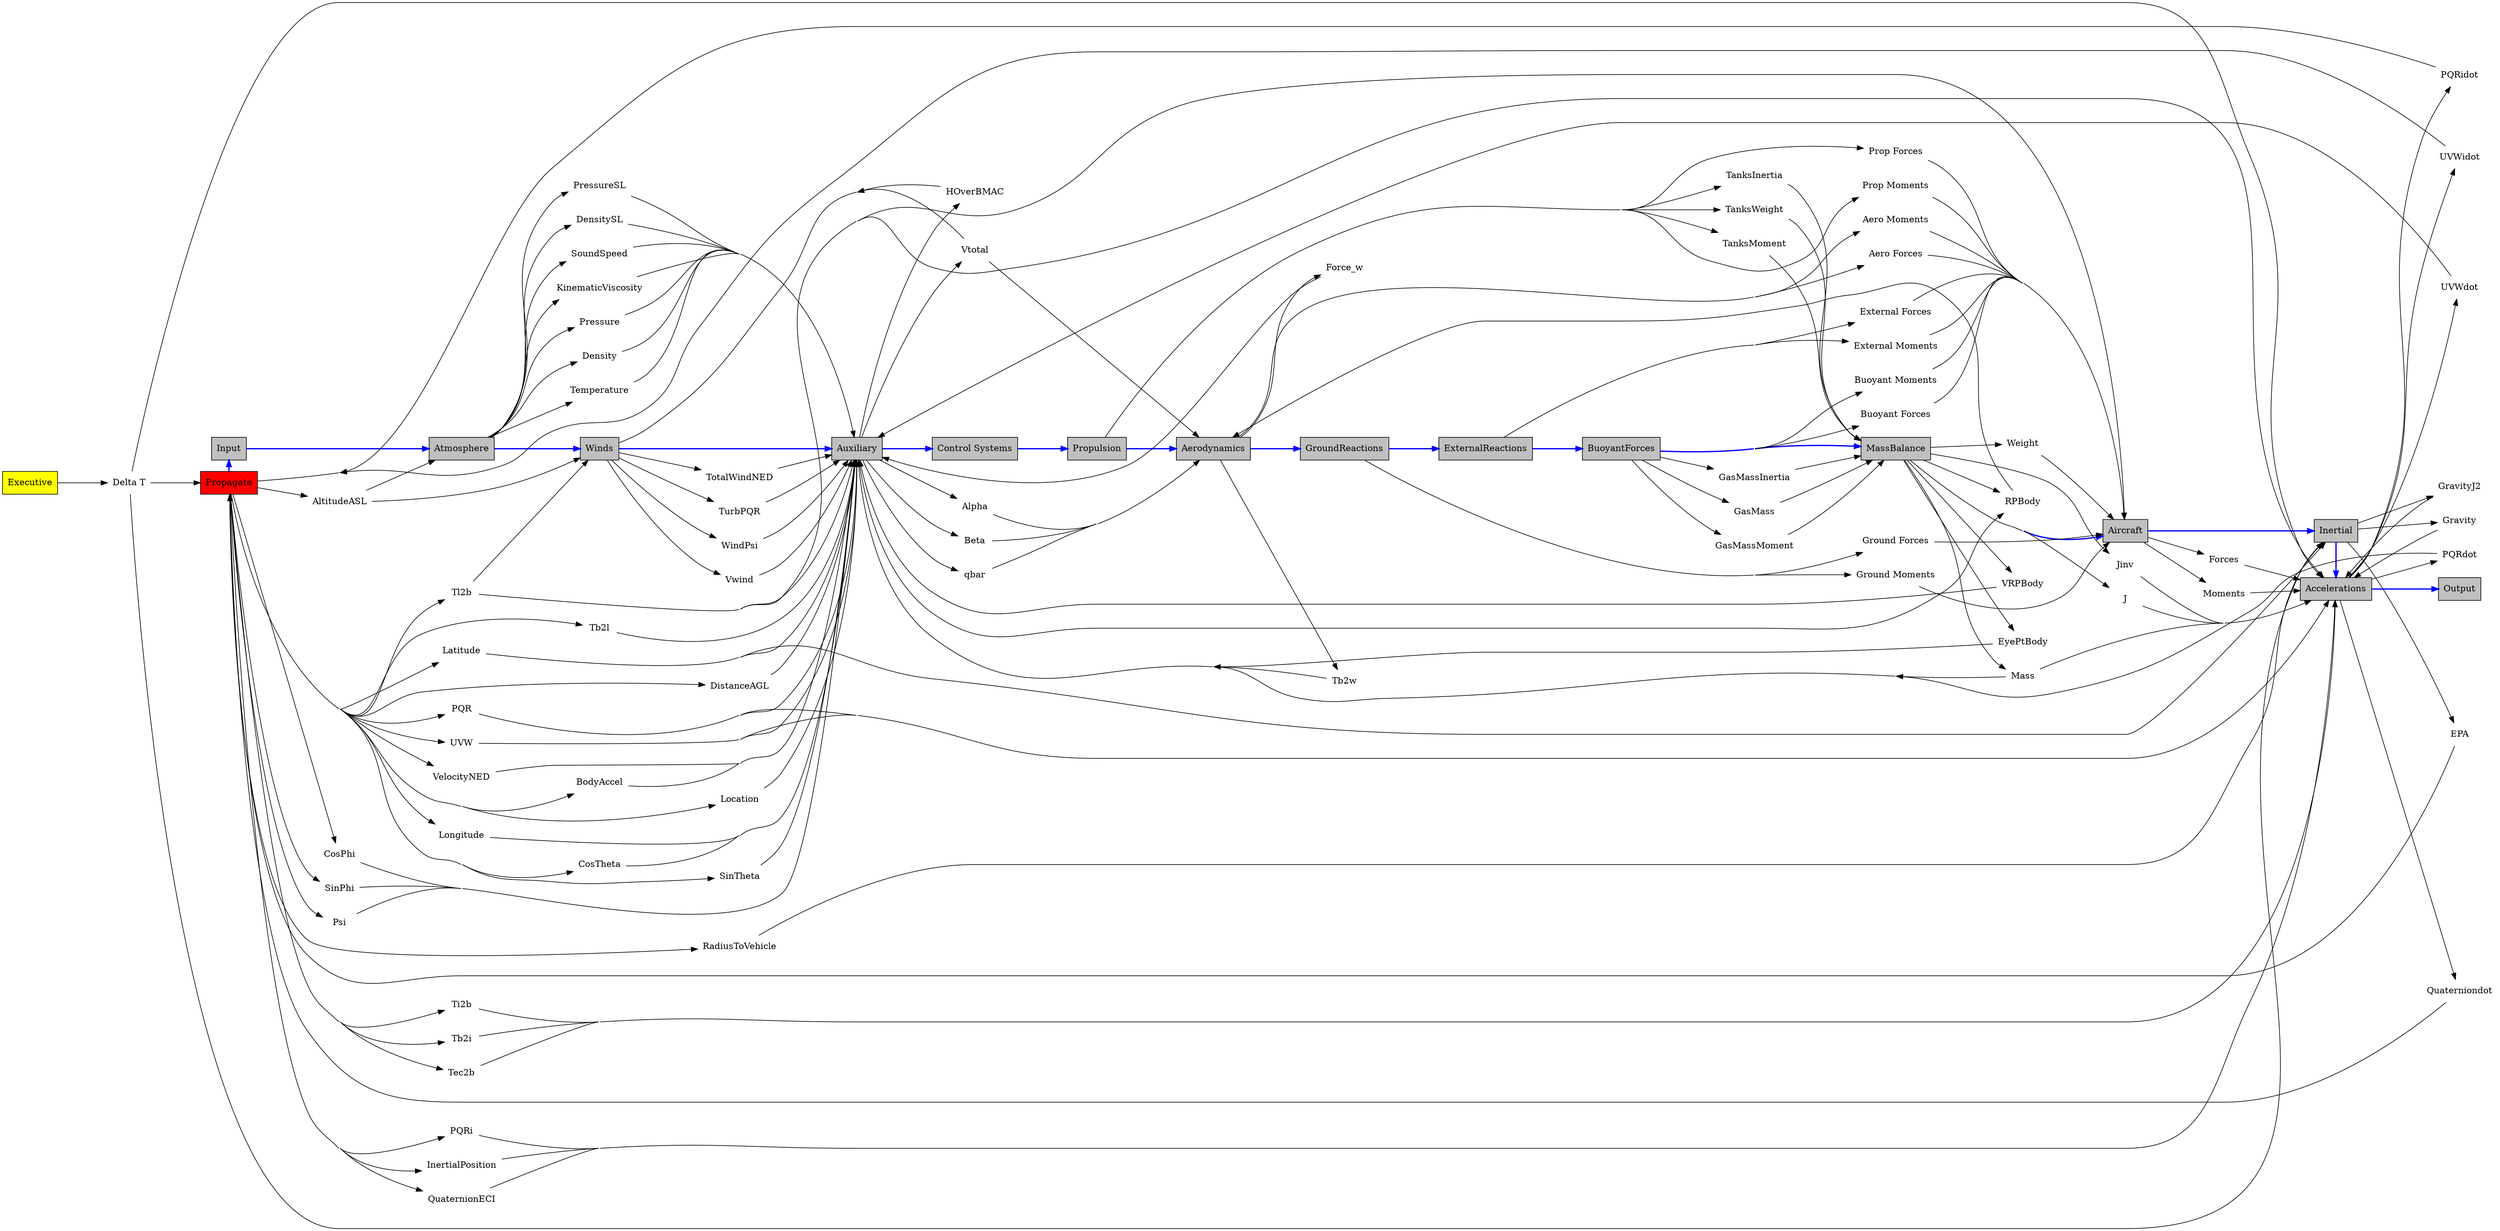 /* Main loop model I/O */

digraph G {
  rankdir = LR;
  ranksep=1.1;
//  size = "17, 11";
  concentrate=true;

  {
    node [shape = box, fillcolor=grey, style=filled, group=model];
    Input; Atmosphere; Winds; "Control Systems"; 
    Propulsion; MassBalance; Aerodynamics; Inertial;
    GroundReactions; ExternalReactions; BuoyantForces;
    Aircraft; Accelerations; Propagate [fillcolor=red]; Auxiliary; Output;
  }
  
  Executive  [shape = box, fillcolor=yellow, style=filled];
  
  /* Order of execution of main loop models */


  {
  node [shape = box, fillcolor=grey, style=filled, group=model];
  Propagate ->
  Input ->  
  Atmosphere ->
  Winds ->
  Auxiliary ->
  "Control Systems" ->
  Propulsion ->
  Aerodynamics ->
  GroundReactions ->
  ExternalReactions ->
  BuoyantForces ->
  MassBalance ->
  Aircraft ->
  Inertial ->
  Accelerations->
  Output [color=blue, style=bold];
  }

  {
    node [shape=plaintext];
    AltitudeASL;
    HOverBMAC;
    Tl2b;
    Tb2l;
    Ti2b;
    Tb2i;
    Tec2b;
    Tb2w;
    Vtotal;
    RadiusToVehicle;
    Latitude;
    "Delta T";
    Mass;
    Weight;
    Tb2w;
    Force_w;
    EPA;
    Forces;
    Gravity;
    GravityJ2;
    J;
    Jinv;
    Moments;
    DistanceAGL;
    PQR;
    PQRi;
    PQRdot;
    PQRidot;
    UVW;
    UVWdot;
    UVWidot;
    InertialPosition;
    Quaterniondot;
    QuaternionECI;
    VelocityNED;
    BodyAccel;
    Location;
    Latitude;
    Longitude;
    CosTheta;
    SinTheta;
    CosPhi;
    SinPhi;
    Psi;
}
/* Alignment blocks */
{
    rank=same;
    Propagate;
    Input;
}
{
    rank=same;
    Inertial;
    Accelerations;
}
{
    rank=same;
    PQRi;
    UVW;
    PQR;
    InertialPosition;
    Ti2b;
    Tb2i;
    Tec2b;
    Tl2b;
    QuaternionECI;
}
{
    node [shape=plaintext];
    rank=same;
    GasMassInertia;
    GasMass;
    GasMassMoment;
    TanksInertia;
    TanksWeight;
    TanksMoment;
}
{
    node [shape=plaintext];
    rank=same;
    // ExternalReactions [shape = box, fillcolor=grey, style=filled, group=model];
    Alpha;
    Beta;
    qbar;
    Vtotal;
}
{
    node [shape=plaintext];
    rank=same;
    // Aerodynamics [shape = box, fillcolor=grey, style=filled, group=model];
    TotalWindNED;
    TurbPQR;
    WindPsi;
    Vwind;
}
{
    node [shape=plaintext];
    rank=same;
    VRPBody;
    RPBody;
    EyePtBody;
}
{
    node [shape=plaintext];
    rank=same;
    "Aero Forces";
    "Prop Forces";
    "Ground Forces";
    "External Forces";
    "Buoyant Forces";
    "Aero Moments";
    "Prop Moments";
    "Ground Moments";
    "External Moments";
    "Buoyant Moments";
}
{
    node [shape=plaintext];
    rank=same;
    Pressure;
    Density;
    Temperature;
    PressureSL;
    DensitySL;
    SoundSpeed;
    KinematicViscosity;
}

  // Propagate
  Accelerations -> PQRidot -> Propagate;
  Accelerations -> Quaterniondot -> Propagate;
  Accelerations -> UVWidot -> Propagate;
  Inertial -> EPA -> Propagate;
  Executive -> "Delta T" -> Propagate;

  // Atmosphere & Winds
  Propagate -> AltitudeASL -> Atmosphere;
  Propagate -> AltitudeASL -> Winds;

  // Winds
  Auxiliary -> HOverBMAC -> Winds;
  Propagate -> Tl2b -> Winds;
  Auxiliary -> Vtotal -> Winds;

  // Auxiliary
  Atmosphere -> Pressure -> Auxiliary;
  Atmosphere -> Density -> Auxiliary;
  Atmosphere -> DensitySL -> Auxiliary;
  Atmosphere -> PressureSL -> Auxiliary;
  Atmosphere -> Temperature -> Auxiliary;
  Atmosphere -> SoundSpeed -> Auxiliary;
  Atmosphere -> KinematicViscosity -> Auxiliary;
  Propagate -> DistanceAGL -> Auxiliary;
  MassBalance -> Mass -> Auxiliary;
  Propagate -> Tl2b -> Auxiliary;
  Propagate -> Tb2l ->Auxiliary;
  Aerodynamics -> Tb2w -> Auxiliary;
  Propagate -> PQR -> Auxiliary;
  Accelerations -> PQRdot -> Auxiliary;
  Propagate -> UVW -> Auxiliary;
  Accelerations -> UVWdot -> Auxiliary;
  Propagate -> VelocityNED -> Auxiliary;
  Propagate -> BodyAccel -> Auxiliary;
  MassBalance -> EyePtBody -> Auxiliary;
  MassBalance -> VRPBody -> Auxiliary;
  MassBalance -> RPBody -> Auxiliary;
  Aerodynamics -> Force_w -> Auxiliary;
  Propagate -> Location -> Auxiliary;
  Propagate -> Latitude -> Auxiliary;
  Propagate -> Longitude -> Auxiliary;
  Propagate -> CosTheta -> Auxiliary;
  Propagate -> SinTheta -> Auxiliary;
  Propagate -> CosPhi -> Auxiliary;
  Propagate -> SinPhi -> Auxiliary;
  Propagate -> Psi -> Auxiliary;
  Winds -> TotalWindNED -> Auxiliary;
  Winds -> TurbPQR -> Auxiliary;
  Winds -> WindPsi -> Auxiliary;
  Winds -> Vwind -> Auxiliary;

  // Aerodynamics
  Auxiliary -> Alpha -> Aerodynamics;
  Auxiliary -> Beta -> Aerodynamics;
  Auxiliary -> qbar -> Aerodynamics;
  Auxiliary -> Vtotal -> Aerodynamics;
  Auxiliary -> RPBody -> Aerodynamics;

  // MassBalance
  BuoyantForces -> GasMassInertia -> MassBalance;
  BuoyantForces -> GasMass -> MassBalance;
  BuoyantForces -> GasMassMoment -> MassBalance;
  Propulsion -> TanksInertia -> MassBalance;
  Propulsion -> TanksWeight -> MassBalance;
  Propulsion -> TanksMoment -> MassBalance;

  // Aircraft
  Aerodynamics -> "Aero Forces" -> Aircraft;
  Propulsion -> "Prop Forces" -> Aircraft;
  GroundReactions -> "Ground Forces" -> Aircraft;
  ExternalReactions -> "External Forces" -> Aircraft;
  BuoyantForces -> "Buoyant Forces" -> Aircraft;
  Aerodynamics -> "Aero Moments" -> Aircraft;
  Propulsion -> "Prop Moments" -> Aircraft;
  GroundReactions -> "Ground Moments" -> Aircraft;
  ExternalReactions -> "External Moments" -> Aircraft;
  BuoyantForces -> "Buoyant Moments" -> Aircraft;
  MassBalance -> Weight -> Aircraft;
  Propagate -> Tl2b -> Aircraft;

  // Inertial
  Propagate -> RadiusToVehicle -> Inertial;
  Propagate -> Latitude -> Inertial;
  Executive -> "Delta T" -> Inertial;

  // Accelerations
  MassBalance -> J -> Accelerations;
  MassBalance -> Jinv -> Accelerations;
  MassBalance -> Mass -> Accelerations;
  Propagate -> Ti2b -> Accelerations;
  Propagate -> Tb2i -> Accelerations;
  Propagate -> Tec2b -> Accelerations;
  Propagate -> Tl2b -> Accelerations;
  Propagate -> QuaternionECI -> Accelerations;
  Aircraft -> Moments -> Accelerations;
  Aircraft -> Forces -> Accelerations;
  Inertial -> Gravity -> Accelerations;
  Inertial -> GravityJ2 -> Accelerations;
  Propagate -> PQRi -> Accelerations;
  Propagate -> PQR -> Accelerations;
  Propagate -> UVW -> Accelerations;
  Propagate -> InertialPosition -> Accelerations;
  Executive -> "Delta T" -> Accelerations;
}
